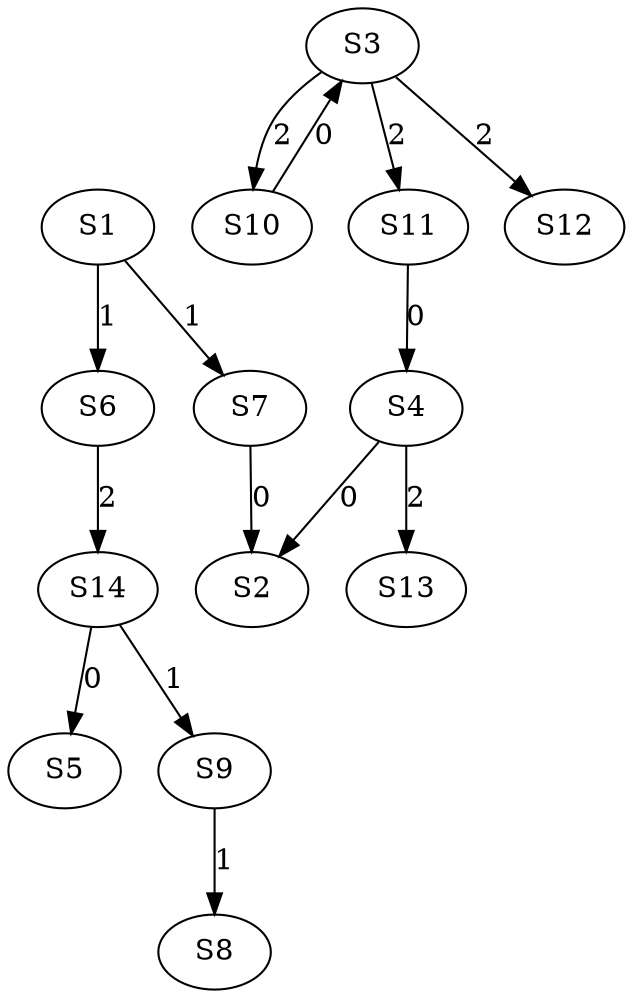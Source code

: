 strict digraph {
	S4 -> S2 [ label = 0 ];
	S10 -> S3 [ label = 0 ];
	S11 -> S4 [ label = 0 ];
	S14 -> S5 [ label = 0 ];
	S1 -> S6 [ label = 1 ];
	S1 -> S7 [ label = 1 ];
	S9 -> S8 [ label = 1 ];
	S14 -> S9 [ label = 1 ];
	S3 -> S10 [ label = 2 ];
	S3 -> S11 [ label = 2 ];
	S3 -> S12 [ label = 2 ];
	S4 -> S13 [ label = 2 ];
	S6 -> S14 [ label = 2 ];
	S7 -> S2 [ label = 0 ];
}